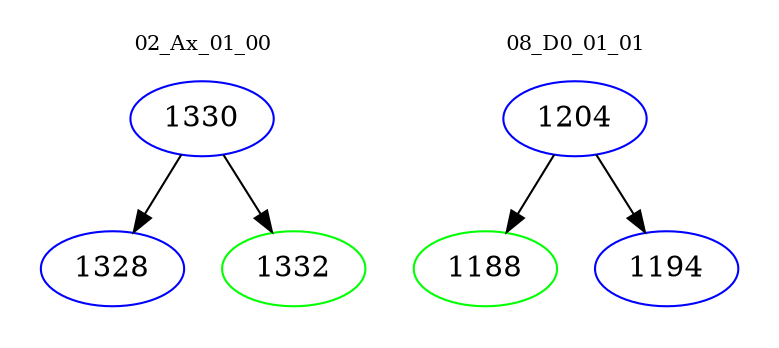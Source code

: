 digraph{
subgraph cluster_0 {
color = white
label = "02_Ax_01_00";
fontsize=10;
T0_1330 [label="1330", color="blue"]
T0_1330 -> T0_1328 [color="black"]
T0_1328 [label="1328", color="blue"]
T0_1330 -> T0_1332 [color="black"]
T0_1332 [label="1332", color="green"]
}
subgraph cluster_1 {
color = white
label = "08_D0_01_01";
fontsize=10;
T1_1204 [label="1204", color="blue"]
T1_1204 -> T1_1188 [color="black"]
T1_1188 [label="1188", color="green"]
T1_1204 -> T1_1194 [color="black"]
T1_1194 [label="1194", color="blue"]
}
}
